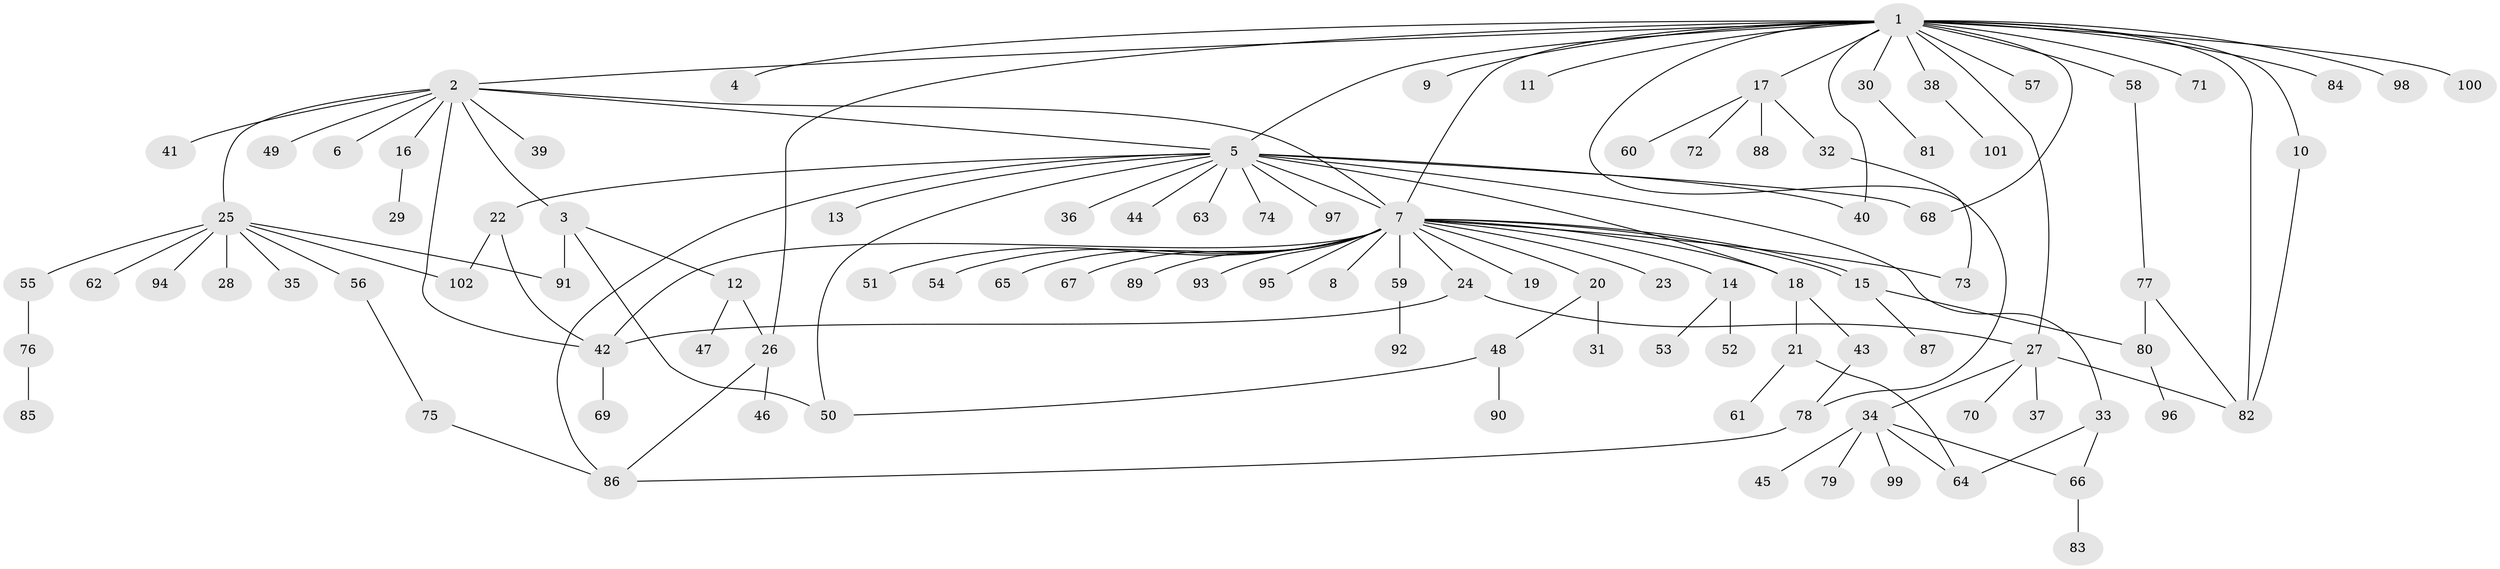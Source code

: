 // coarse degree distribution, {32: 0.0125, 9: 0.025, 5: 0.0375, 1: 0.625, 21: 0.0125, 2: 0.1125, 3: 0.075, 4: 0.0875, 6: 0.0125}
// Generated by graph-tools (version 1.1) at 2025/41/03/06/25 10:41:49]
// undirected, 102 vertices, 129 edges
graph export_dot {
graph [start="1"]
  node [color=gray90,style=filled];
  1;
  2;
  3;
  4;
  5;
  6;
  7;
  8;
  9;
  10;
  11;
  12;
  13;
  14;
  15;
  16;
  17;
  18;
  19;
  20;
  21;
  22;
  23;
  24;
  25;
  26;
  27;
  28;
  29;
  30;
  31;
  32;
  33;
  34;
  35;
  36;
  37;
  38;
  39;
  40;
  41;
  42;
  43;
  44;
  45;
  46;
  47;
  48;
  49;
  50;
  51;
  52;
  53;
  54;
  55;
  56;
  57;
  58;
  59;
  60;
  61;
  62;
  63;
  64;
  65;
  66;
  67;
  68;
  69;
  70;
  71;
  72;
  73;
  74;
  75;
  76;
  77;
  78;
  79;
  80;
  81;
  82;
  83;
  84;
  85;
  86;
  87;
  88;
  89;
  90;
  91;
  92;
  93;
  94;
  95;
  96;
  97;
  98;
  99;
  100;
  101;
  102;
  1 -- 2;
  1 -- 4;
  1 -- 5;
  1 -- 7;
  1 -- 9;
  1 -- 10;
  1 -- 11;
  1 -- 17;
  1 -- 26;
  1 -- 27;
  1 -- 30;
  1 -- 38;
  1 -- 40;
  1 -- 57;
  1 -- 58;
  1 -- 68;
  1 -- 71;
  1 -- 78;
  1 -- 82;
  1 -- 84;
  1 -- 98;
  1 -- 100;
  2 -- 3;
  2 -- 5;
  2 -- 6;
  2 -- 7;
  2 -- 16;
  2 -- 25;
  2 -- 39;
  2 -- 41;
  2 -- 42;
  2 -- 49;
  3 -- 12;
  3 -- 50;
  3 -- 91;
  5 -- 7;
  5 -- 13;
  5 -- 18;
  5 -- 22;
  5 -- 33;
  5 -- 36;
  5 -- 40;
  5 -- 44;
  5 -- 50;
  5 -- 63;
  5 -- 68;
  5 -- 74;
  5 -- 86;
  5 -- 97;
  7 -- 8;
  7 -- 14;
  7 -- 15;
  7 -- 15;
  7 -- 18;
  7 -- 19;
  7 -- 20;
  7 -- 23;
  7 -- 24;
  7 -- 42;
  7 -- 51;
  7 -- 54;
  7 -- 59;
  7 -- 65;
  7 -- 67;
  7 -- 73;
  7 -- 89;
  7 -- 93;
  7 -- 95;
  10 -- 82;
  12 -- 26;
  12 -- 47;
  14 -- 52;
  14 -- 53;
  15 -- 80;
  15 -- 87;
  16 -- 29;
  17 -- 32;
  17 -- 60;
  17 -- 72;
  17 -- 88;
  18 -- 21;
  18 -- 43;
  20 -- 31;
  20 -- 48;
  21 -- 61;
  21 -- 64;
  22 -- 42;
  22 -- 102;
  24 -- 27;
  24 -- 42;
  25 -- 28;
  25 -- 35;
  25 -- 55;
  25 -- 56;
  25 -- 62;
  25 -- 91;
  25 -- 94;
  25 -- 102;
  26 -- 46;
  26 -- 86;
  27 -- 34;
  27 -- 37;
  27 -- 70;
  27 -- 82;
  30 -- 81;
  32 -- 73;
  33 -- 64;
  33 -- 66;
  34 -- 45;
  34 -- 64;
  34 -- 66;
  34 -- 79;
  34 -- 99;
  38 -- 101;
  42 -- 69;
  43 -- 78;
  48 -- 50;
  48 -- 90;
  55 -- 76;
  56 -- 75;
  58 -- 77;
  59 -- 92;
  66 -- 83;
  75 -- 86;
  76 -- 85;
  77 -- 80;
  77 -- 82;
  78 -- 86;
  80 -- 96;
}
